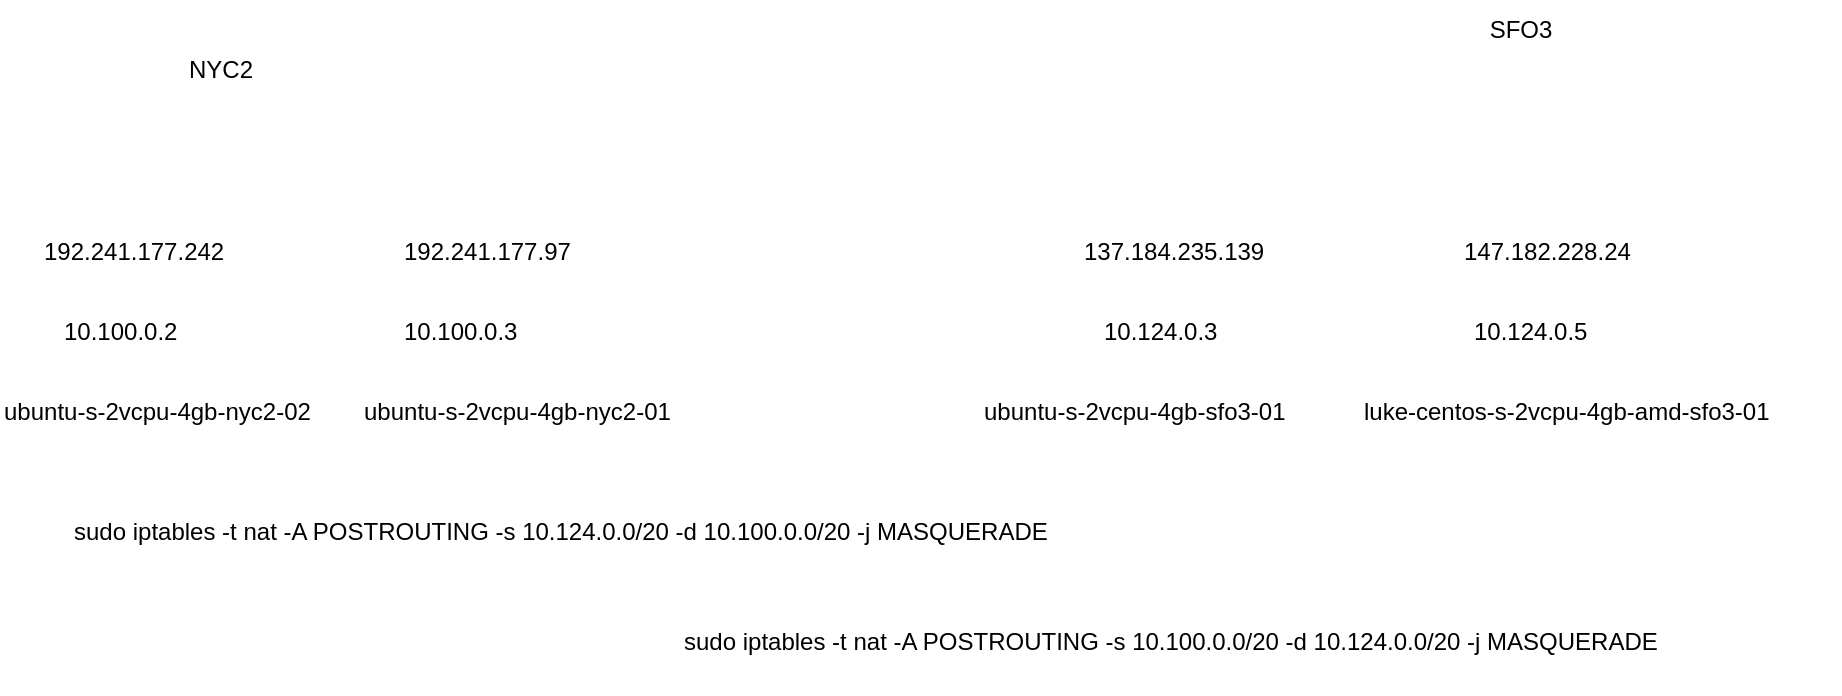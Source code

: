 <mxfile version="24.7.16">
  <diagram name="第 1 页" id="8Y7HWVvgqwm-M5wttnyH">
    <mxGraphModel dx="1988" dy="1358" grid="1" gridSize="10" guides="1" tooltips="1" connect="1" arrows="1" fold="1" page="1" pageScale="1" pageWidth="827" pageHeight="1169" math="0" shadow="0">
      <root>
        <mxCell id="0" />
        <mxCell id="1" parent="0" />
        <mxCell id="Q0tnMBf9tTAo9GiRD6wi-1" value="10.100.0.2" style="text;whiteSpace=wrap;" vertex="1" parent="1">
          <mxGeometry x="-90" y="390" width="90" height="40" as="geometry" />
        </mxCell>
        <mxCell id="Q0tnMBf9tTAo9GiRD6wi-2" value="192.241.177.242" style="text;whiteSpace=wrap;" vertex="1" parent="1">
          <mxGeometry x="-100" y="350" width="120" height="40" as="geometry" />
        </mxCell>
        <mxCell id="Q0tnMBf9tTAo9GiRD6wi-3" value="NYC2" style="text;html=1;align=center;verticalAlign=middle;resizable=0;points=[];autosize=1;strokeColor=none;fillColor=none;" vertex="1" parent="1">
          <mxGeometry x="-40" y="258" width="60" height="30" as="geometry" />
        </mxCell>
        <mxCell id="Q0tnMBf9tTAo9GiRD6wi-4" value="192.241.177.97" style="text;whiteSpace=wrap;" vertex="1" parent="1">
          <mxGeometry x="80" y="350" width="120" height="40" as="geometry" />
        </mxCell>
        <mxCell id="Q0tnMBf9tTAo9GiRD6wi-5" value="10.100.0.3" style="text;whiteSpace=wrap;" vertex="1" parent="1">
          <mxGeometry x="80" y="390" width="90" height="40" as="geometry" />
        </mxCell>
        <mxCell id="Q0tnMBf9tTAo9GiRD6wi-6" value="SFO3" style="text;html=1;align=center;verticalAlign=middle;resizable=0;points=[];autosize=1;strokeColor=none;fillColor=none;" vertex="1" parent="1">
          <mxGeometry x="615" y="238" width="50" height="30" as="geometry" />
        </mxCell>
        <mxCell id="Q0tnMBf9tTAo9GiRD6wi-7" value="137.184.235.139" style="text;whiteSpace=wrap;" vertex="1" parent="1">
          <mxGeometry x="420" y="350" width="120" height="40" as="geometry" />
        </mxCell>
        <mxCell id="Q0tnMBf9tTAo9GiRD6wi-8" value="10.124.0.3" style="text;whiteSpace=wrap;" vertex="1" parent="1">
          <mxGeometry x="430" y="390" width="90" height="40" as="geometry" />
        </mxCell>
        <mxCell id="Q0tnMBf9tTAo9GiRD6wi-9" value="147.182.228.24" style="text;whiteSpace=wrap;" vertex="1" parent="1">
          <mxGeometry x="610" y="350" width="120" height="40" as="geometry" />
        </mxCell>
        <mxCell id="Q0tnMBf9tTAo9GiRD6wi-10" value="10.124.0.5" style="text;whiteSpace=wrap;" vertex="1" parent="1">
          <mxGeometry x="615" y="390" width="90" height="40" as="geometry" />
        </mxCell>
        <mxCell id="Q0tnMBf9tTAo9GiRD6wi-11" value="ubuntu-s-2vcpu-4gb-nyc2-02" style="text;whiteSpace=wrap;" vertex="1" parent="1">
          <mxGeometry x="-120" y="430" width="190" height="40" as="geometry" />
        </mxCell>
        <mxCell id="Q0tnMBf9tTAo9GiRD6wi-12" value="ubuntu-s-2vcpu-4gb-nyc2-01" style="text;whiteSpace=wrap;" vertex="1" parent="1">
          <mxGeometry x="60" y="430" width="190" height="40" as="geometry" />
        </mxCell>
        <mxCell id="Q0tnMBf9tTAo9GiRD6wi-13" value="ubuntu-s-2vcpu-4gb-sfo3-01" style="text;whiteSpace=wrap;" vertex="1" parent="1">
          <mxGeometry x="370" y="430" width="180" height="40" as="geometry" />
        </mxCell>
        <mxCell id="Q0tnMBf9tTAo9GiRD6wi-14" value="luke-centos-s-2vcpu-4gb-amd-sfo3-01" style="text;whiteSpace=wrap;" vertex="1" parent="1">
          <mxGeometry x="560" y="430" width="240" height="40" as="geometry" />
        </mxCell>
        <mxCell id="Q0tnMBf9tTAo9GiRD6wi-15" value="sudo iptables -t nat -A POSTROUTING -s 10.100.0.0/20 -d 10.124.0.0/20 -j MASQUERADE" style="text;whiteSpace=wrap;" vertex="1" parent="1">
          <mxGeometry x="220" y="545" width="520" height="40" as="geometry" />
        </mxCell>
        <mxCell id="Q0tnMBf9tTAo9GiRD6wi-16" value="sudo iptables -t nat -A POSTROUTING -s 10.124.0.0/20 -d 10.100.0.0/20 -j MASQUERADE" style="text;whiteSpace=wrap;" vertex="1" parent="1">
          <mxGeometry x="-85" y="490" width="520" height="40" as="geometry" />
        </mxCell>
      </root>
    </mxGraphModel>
  </diagram>
</mxfile>
